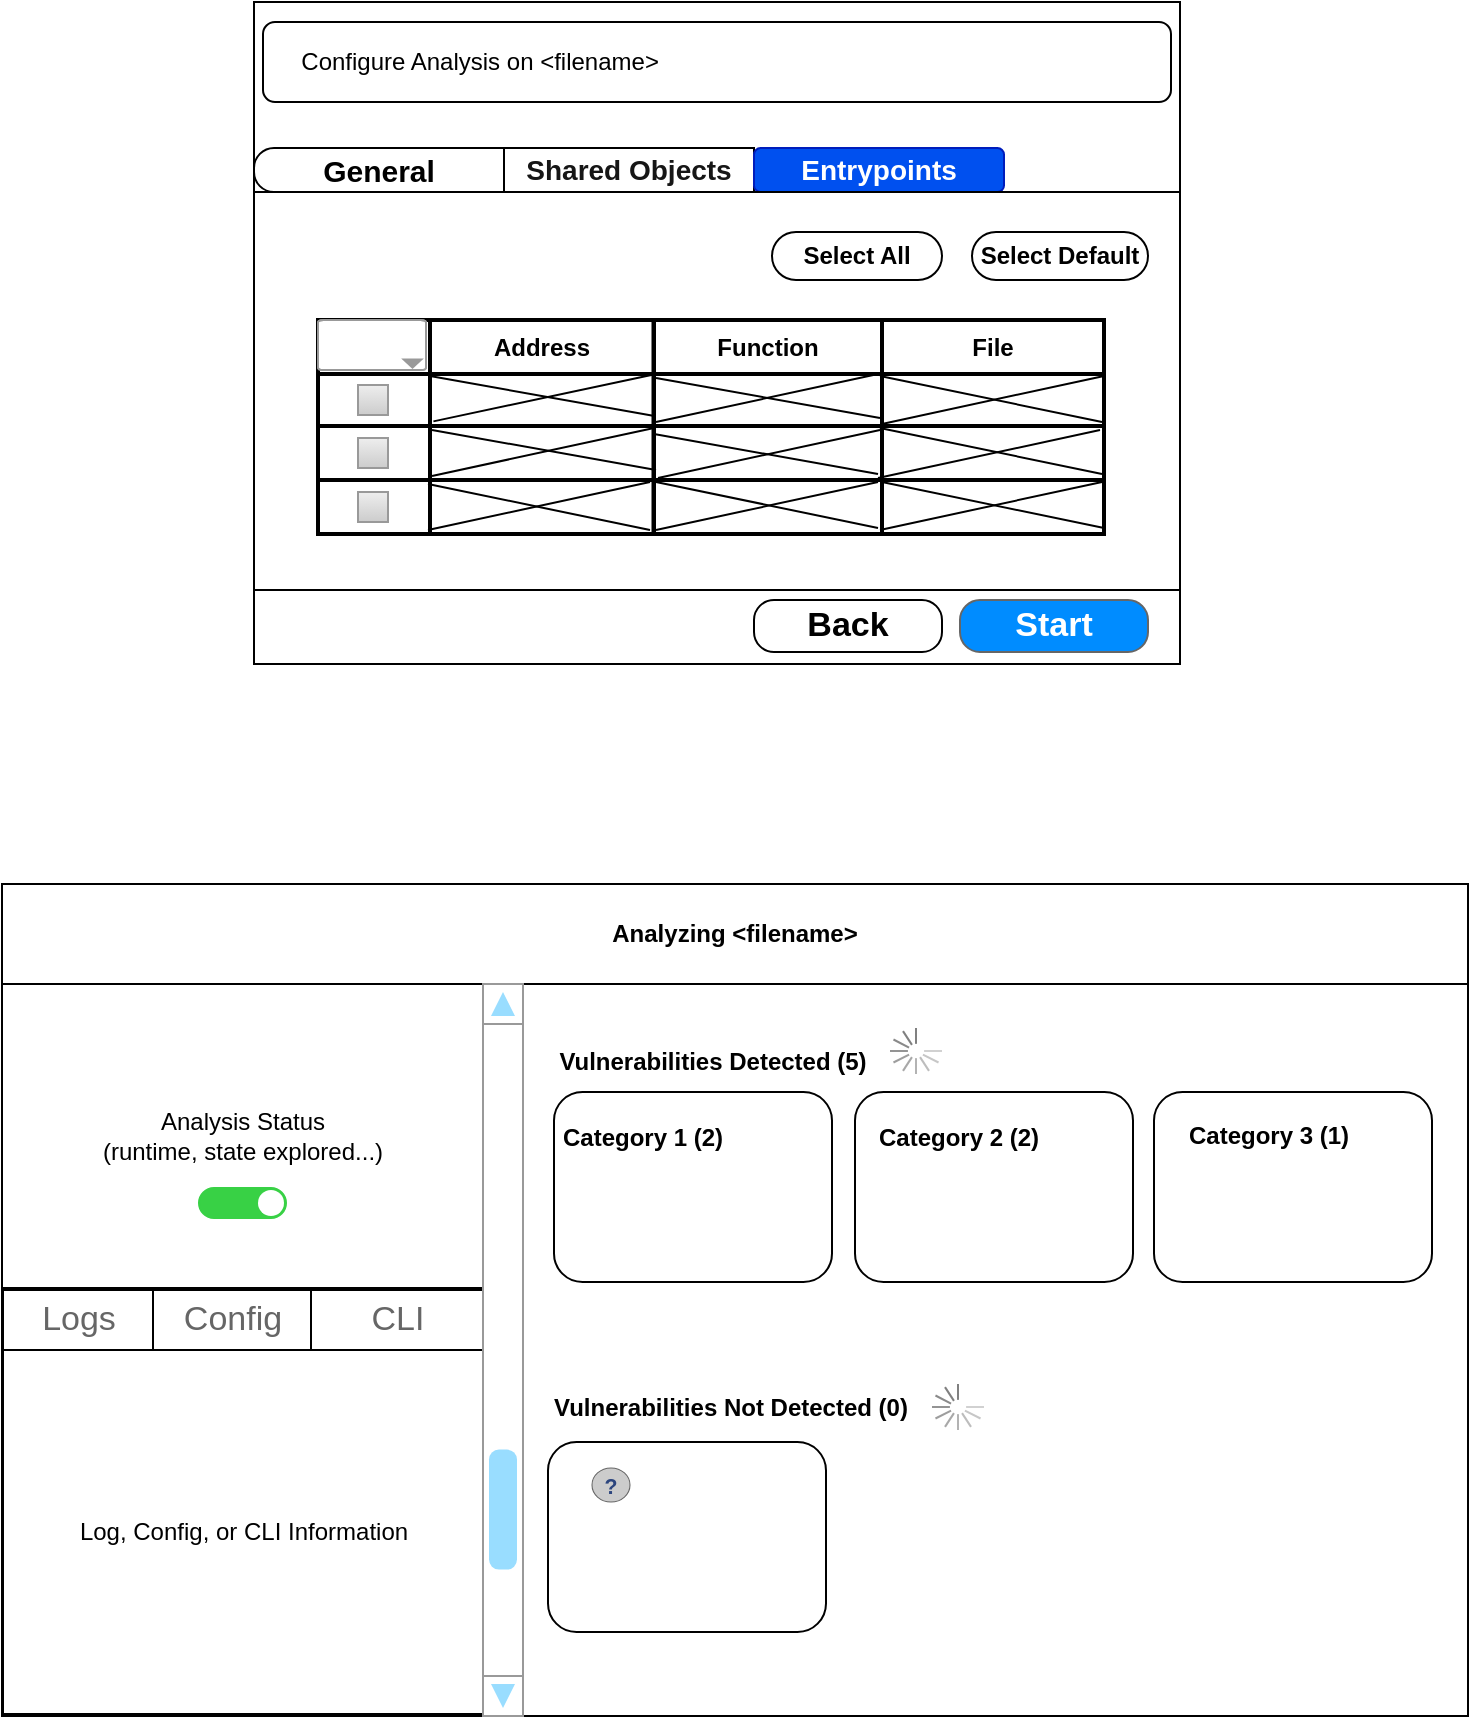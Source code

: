 <mxfile version="27.2.0">
  <diagram name="Page-1" id="FQx9qd__tNly6pvX8LML">
    <mxGraphModel dx="996" dy="1724" grid="0" gridSize="10" guides="1" tooltips="1" connect="1" arrows="1" fold="1" page="1" pageScale="1" pageWidth="850" pageHeight="1100" math="0" shadow="0">
      <root>
        <mxCell id="0" />
        <mxCell id="1" parent="0" />
        <mxCell id="LWM4A1ETtg7lc_S0Syz--2" value="" style="rounded=0;whiteSpace=wrap;html=1;" vertex="1" parent="1">
          <mxGeometry x="189" y="-1051" width="463" height="331" as="geometry" />
        </mxCell>
        <mxCell id="LWM4A1ETtg7lc_S0Syz--3" value="&amp;nbsp; &amp;nbsp; &amp;nbsp;Configure Analysis on &amp;lt;filename&amp;gt;" style="rounded=1;whiteSpace=wrap;html=1;align=left;" vertex="1" parent="1">
          <mxGeometry x="193.5" y="-1041" width="454" height="40" as="geometry" />
        </mxCell>
        <mxCell id="LWM4A1ETtg7lc_S0Syz--4" value="Start" style="strokeWidth=1;shadow=0;dashed=0;align=center;html=1;shape=mxgraph.mockup.buttons.button;strokeColor=#666666;fontColor=#ffffff;mainText=;buttonStyle=round;fontSize=17;fontStyle=1;fillColor=#008cff;whiteSpace=wrap;" vertex="1" parent="1">
          <mxGeometry x="542" y="-752" width="94" height="26" as="geometry" />
        </mxCell>
        <mxCell id="LWM4A1ETtg7lc_S0Syz--5" value="" style="swimlane;shape=mxgraph.bootstrap.anchor;strokeColor=#000000;fillColor=#ffffff;fontColor=#161616;fontStyle=0;childLayout=stackLayout;horizontal=0;startSize=0;horizontalStack=1;resizeParent=1;resizeParentMax=0;resizeLast=0;collapsible=0;marginBottom=0;whiteSpace=wrap;html=1;fontSize=14;" vertex="1" parent="1">
          <mxGeometry x="189" y="-978" width="250" height="22" as="geometry" />
        </mxCell>
        <mxCell id="LWM4A1ETtg7lc_S0Syz--6" value="&lt;font style=&quot;color: rgb(0, 0, 0);&quot;&gt;General&lt;/font&gt;" style="text;strokeColor=#000000;align=center;verticalAlign=middle;spacingLeft=10;spacingRight=10;overflow=hidden;points=[[0,0.5],[1,0.5]];portConstraint=eastwest;rotatable=0;whiteSpace=wrap;html=1;shape=mxgraph.mockup.leftButton;rSize=10;fillColor=#FFFFFF;fontColor=#ffffff;fontSize=15;fontStyle=1;" vertex="1" parent="LWM4A1ETtg7lc_S0Syz--5">
          <mxGeometry width="125" height="22" as="geometry" />
        </mxCell>
        <mxCell id="LWM4A1ETtg7lc_S0Syz--7" value="Shared Objects" style="text;strokeColor=inherit;align=center;verticalAlign=middle;spacingLeft=10;spacingRight=10;overflow=hidden;points=[[0,0.5],[1,0.5]];portConstraint=eastwest;rotatable=0;whiteSpace=wrap;html=1;rSize=5;fillColor=inherit;fontColor=inherit;fontSize=14;fontStyle=1;" vertex="1" parent="LWM4A1ETtg7lc_S0Syz--5">
          <mxGeometry x="125" width="125" height="22" as="geometry" />
        </mxCell>
        <mxCell id="LWM4A1ETtg7lc_S0Syz--8" value="&lt;font&gt;Entrypoints&lt;/font&gt;" style="text;strokeColor=#001DBC;align=center;verticalAlign=middle;spacingLeft=10;spacingRight=10;overflow=hidden;points=[[0,0.5],[1,0.5]];portConstraint=eastwest;rotatable=0;whiteSpace=wrap;html=1;rSize=5;fillColor=#0050ef;fontSize=14;fontStyle=1;fontColor=#ffffff;glass=0;rounded=1;" vertex="1" parent="1">
          <mxGeometry x="439" y="-978" width="125" height="22" as="geometry" />
        </mxCell>
        <mxCell id="LWM4A1ETtg7lc_S0Syz--9" value="Back" style="strokeWidth=1;shadow=0;dashed=0;align=center;html=1;shape=mxgraph.mockup.buttons.button;mainText=;buttonStyle=round;fontSize=17;fontStyle=1;whiteSpace=wrap;" vertex="1" parent="1">
          <mxGeometry x="439" y="-752" width="94" height="26" as="geometry" />
        </mxCell>
        <mxCell id="LWM4A1ETtg7lc_S0Syz--10" value="" style="rounded=0;whiteSpace=wrap;html=1;" vertex="1" parent="1">
          <mxGeometry x="189" y="-956" width="463" height="199" as="geometry" />
        </mxCell>
        <mxCell id="LWM4A1ETtg7lc_S0Syz--26" value="" style="shape=table;html=1;whiteSpace=wrap;startSize=0;container=1;collapsible=0;childLayout=tableLayout;strokeWidth=2;rounded=1;arcSize=0;" vertex="1" parent="1">
          <mxGeometry x="389" y="-892" width="225" height="80" as="geometry" />
        </mxCell>
        <mxCell id="LWM4A1ETtg7lc_S0Syz--27" value="" style="shape=tableRow;horizontal=0;startSize=0;swimlaneHead=0;swimlaneBody=0;top=0;left=0;bottom=0;right=0;collapsible=0;dropTarget=0;fillColor=none;points=[[0,0.5],[1,0.5]];portConstraint=eastwest;" vertex="1" parent="LWM4A1ETtg7lc_S0Syz--26">
          <mxGeometry width="225" height="27" as="geometry" />
        </mxCell>
        <mxCell id="LWM4A1ETtg7lc_S0Syz--28" value="Function" style="shape=partialRectangle;html=1;whiteSpace=wrap;connectable=0;fillColor=none;top=0;left=0;bottom=0;right=0;overflow=hidden;fontStyle=1" vertex="1" parent="LWM4A1ETtg7lc_S0Syz--27">
          <mxGeometry width="114" height="27" as="geometry">
            <mxRectangle width="114" height="27" as="alternateBounds" />
          </mxGeometry>
        </mxCell>
        <mxCell id="LWM4A1ETtg7lc_S0Syz--29" value="File" style="shape=partialRectangle;html=1;whiteSpace=wrap;connectable=0;fillColor=none;top=0;left=0;bottom=0;right=0;overflow=hidden;fontStyle=1" vertex="1" parent="LWM4A1ETtg7lc_S0Syz--27">
          <mxGeometry x="114" width="111" height="27" as="geometry">
            <mxRectangle width="111" height="27" as="alternateBounds" />
          </mxGeometry>
        </mxCell>
        <mxCell id="LWM4A1ETtg7lc_S0Syz--30" value="" style="shape=tableRow;horizontal=0;startSize=0;swimlaneHead=0;swimlaneBody=0;top=0;left=0;bottom=0;right=0;collapsible=0;dropTarget=0;fillColor=none;points=[[0,0.5],[1,0.5]];portConstraint=eastwest;" vertex="1" parent="LWM4A1ETtg7lc_S0Syz--26">
          <mxGeometry y="27" width="225" height="26" as="geometry" />
        </mxCell>
        <mxCell id="LWM4A1ETtg7lc_S0Syz--31" value="" style="shape=partialRectangle;html=1;whiteSpace=wrap;connectable=0;fillColor=none;top=0;left=0;bottom=0;right=0;overflow=hidden;" vertex="1" parent="LWM4A1ETtg7lc_S0Syz--30">
          <mxGeometry width="114" height="26" as="geometry">
            <mxRectangle width="114" height="26" as="alternateBounds" />
          </mxGeometry>
        </mxCell>
        <mxCell id="LWM4A1ETtg7lc_S0Syz--32" value="" style="shape=partialRectangle;html=1;whiteSpace=wrap;connectable=0;fillColor=none;top=0;left=0;bottom=0;right=0;overflow=hidden;" vertex="1" parent="LWM4A1ETtg7lc_S0Syz--30">
          <mxGeometry x="114" width="111" height="26" as="geometry">
            <mxRectangle width="111" height="26" as="alternateBounds" />
          </mxGeometry>
        </mxCell>
        <mxCell id="LWM4A1ETtg7lc_S0Syz--33" value="" style="shape=tableRow;horizontal=0;startSize=0;swimlaneHead=0;swimlaneBody=0;top=0;left=0;bottom=0;right=0;collapsible=0;dropTarget=0;fillColor=none;points=[[0,0.5],[1,0.5]];portConstraint=eastwest;" vertex="1" parent="LWM4A1ETtg7lc_S0Syz--26">
          <mxGeometry y="53" width="225" height="27" as="geometry" />
        </mxCell>
        <mxCell id="LWM4A1ETtg7lc_S0Syz--34" value="" style="shape=partialRectangle;html=1;whiteSpace=wrap;connectable=0;fillColor=none;top=0;left=0;bottom=0;right=0;overflow=hidden;" vertex="1" parent="LWM4A1ETtg7lc_S0Syz--33">
          <mxGeometry width="114" height="27" as="geometry">
            <mxRectangle width="114" height="27" as="alternateBounds" />
          </mxGeometry>
        </mxCell>
        <mxCell id="LWM4A1ETtg7lc_S0Syz--35" value="" style="shape=partialRectangle;html=1;whiteSpace=wrap;connectable=0;fillColor=none;top=0;left=0;bottom=0;right=0;overflow=hidden;" vertex="1" parent="LWM4A1ETtg7lc_S0Syz--33">
          <mxGeometry x="114" width="111" height="27" as="geometry">
            <mxRectangle width="111" height="27" as="alternateBounds" />
          </mxGeometry>
        </mxCell>
        <mxCell id="LWM4A1ETtg7lc_S0Syz--36" value="" style="shape=table;html=1;whiteSpace=wrap;startSize=0;container=1;collapsible=0;childLayout=tableLayout;strokeWidth=2;" vertex="1" parent="1">
          <mxGeometry x="221" y="-892" width="167.75" height="80" as="geometry" />
        </mxCell>
        <mxCell id="LWM4A1ETtg7lc_S0Syz--37" value="" style="shape=tableRow;horizontal=0;startSize=0;swimlaneHead=0;swimlaneBody=0;top=0;left=0;bottom=0;right=0;collapsible=0;dropTarget=0;fillColor=none;points=[[0,0.5],[1,0.5]];portConstraint=eastwest;" vertex="1" parent="LWM4A1ETtg7lc_S0Syz--36">
          <mxGeometry width="167.75" height="27" as="geometry" />
        </mxCell>
        <mxCell id="LWM4A1ETtg7lc_S0Syz--38" value="" style="shape=partialRectangle;html=1;whiteSpace=wrap;connectable=0;fillColor=none;top=0;left=0;bottom=0;right=0;overflow=hidden;fontStyle=1" vertex="1" parent="LWM4A1ETtg7lc_S0Syz--37">
          <mxGeometry width="56" height="27" as="geometry">
            <mxRectangle width="56" height="27" as="alternateBounds" />
          </mxGeometry>
        </mxCell>
        <mxCell id="LWM4A1ETtg7lc_S0Syz--39" value="Address" style="shape=partialRectangle;html=1;whiteSpace=wrap;connectable=0;fillColor=none;top=0;left=0;bottom=0;right=0;overflow=hidden;fontStyle=1;" vertex="1" parent="LWM4A1ETtg7lc_S0Syz--37">
          <mxGeometry x="56" width="112" height="27" as="geometry">
            <mxRectangle width="112" height="27" as="alternateBounds" />
          </mxGeometry>
        </mxCell>
        <mxCell id="LWM4A1ETtg7lc_S0Syz--40" value="" style="shape=tableRow;horizontal=0;startSize=0;swimlaneHead=0;swimlaneBody=0;top=0;left=0;bottom=0;right=0;collapsible=0;dropTarget=0;fillColor=none;points=[[0,0.5],[1,0.5]];portConstraint=eastwest;" vertex="1" parent="LWM4A1ETtg7lc_S0Syz--36">
          <mxGeometry y="27" width="167.75" height="26" as="geometry" />
        </mxCell>
        <mxCell id="LWM4A1ETtg7lc_S0Syz--41" value="" style="shape=partialRectangle;html=1;whiteSpace=wrap;connectable=0;fillColor=none;top=0;left=0;bottom=0;right=0;overflow=hidden;" vertex="1" parent="LWM4A1ETtg7lc_S0Syz--40">
          <mxGeometry width="56" height="26" as="geometry">
            <mxRectangle width="56" height="26" as="alternateBounds" />
          </mxGeometry>
        </mxCell>
        <mxCell id="LWM4A1ETtg7lc_S0Syz--42" value="" style="shape=partialRectangle;html=1;whiteSpace=wrap;connectable=0;fillColor=none;top=0;left=0;bottom=0;right=0;overflow=hidden;" vertex="1" parent="LWM4A1ETtg7lc_S0Syz--40">
          <mxGeometry x="56" width="112" height="26" as="geometry">
            <mxRectangle width="112" height="26" as="alternateBounds" />
          </mxGeometry>
        </mxCell>
        <mxCell id="LWM4A1ETtg7lc_S0Syz--43" value="" style="shape=tableRow;horizontal=0;startSize=0;swimlaneHead=0;swimlaneBody=0;top=0;left=0;bottom=0;right=0;collapsible=0;dropTarget=0;fillColor=none;points=[[0,0.5],[1,0.5]];portConstraint=eastwest;" vertex="1" parent="LWM4A1ETtg7lc_S0Syz--36">
          <mxGeometry y="53" width="167.75" height="27" as="geometry" />
        </mxCell>
        <mxCell id="LWM4A1ETtg7lc_S0Syz--44" value="" style="shape=partialRectangle;html=1;whiteSpace=wrap;connectable=0;fillColor=none;top=0;left=0;bottom=0;right=0;overflow=hidden;" vertex="1" parent="LWM4A1ETtg7lc_S0Syz--43">
          <mxGeometry width="56" height="27" as="geometry">
            <mxRectangle width="56" height="27" as="alternateBounds" />
          </mxGeometry>
        </mxCell>
        <mxCell id="LWM4A1ETtg7lc_S0Syz--45" value="" style="shape=partialRectangle;html=1;whiteSpace=wrap;connectable=0;fillColor=none;top=0;left=0;bottom=0;right=0;overflow=hidden;" vertex="1" parent="LWM4A1ETtg7lc_S0Syz--43">
          <mxGeometry x="56" width="112" height="27" as="geometry">
            <mxRectangle width="112" height="27" as="alternateBounds" />
          </mxGeometry>
        </mxCell>
        <mxCell id="LWM4A1ETtg7lc_S0Syz--48" value="" style="shape=table;html=1;whiteSpace=wrap;startSize=0;container=1;collapsible=0;childLayout=tableLayout;strokeWidth=2;" vertex="1" parent="1">
          <mxGeometry x="389" y="-812" width="225" height="27" as="geometry" />
        </mxCell>
        <mxCell id="LWM4A1ETtg7lc_S0Syz--49" value="" style="shape=tableRow;horizontal=0;startSize=0;swimlaneHead=0;swimlaneBody=0;top=0;left=0;bottom=0;right=0;collapsible=0;dropTarget=0;fillColor=none;points=[[0,0.5],[1,0.5]];portConstraint=eastwest;" vertex="1" parent="LWM4A1ETtg7lc_S0Syz--48">
          <mxGeometry width="225" height="27" as="geometry" />
        </mxCell>
        <mxCell id="LWM4A1ETtg7lc_S0Syz--50" value="" style="shape=partialRectangle;html=1;whiteSpace=wrap;connectable=0;fillColor=none;top=0;left=0;bottom=0;right=0;overflow=hidden;fontStyle=1" vertex="1" parent="LWM4A1ETtg7lc_S0Syz--49">
          <mxGeometry width="114" height="27" as="geometry">
            <mxRectangle width="114" height="27" as="alternateBounds" />
          </mxGeometry>
        </mxCell>
        <mxCell id="LWM4A1ETtg7lc_S0Syz--51" value="" style="shape=partialRectangle;html=1;whiteSpace=wrap;connectable=0;fillColor=none;top=0;left=0;bottom=0;right=0;overflow=hidden;fontStyle=1" vertex="1" parent="LWM4A1ETtg7lc_S0Syz--49">
          <mxGeometry x="114" width="111" height="27" as="geometry">
            <mxRectangle width="111" height="27" as="alternateBounds" />
          </mxGeometry>
        </mxCell>
        <mxCell id="LWM4A1ETtg7lc_S0Syz--58" value="" style="shape=table;html=1;whiteSpace=wrap;startSize=0;container=1;collapsible=0;childLayout=tableLayout;strokeWidth=2;" vertex="1" parent="1">
          <mxGeometry x="221" y="-812" width="167.75" height="27" as="geometry" />
        </mxCell>
        <mxCell id="LWM4A1ETtg7lc_S0Syz--59" value="" style="shape=tableRow;horizontal=0;startSize=0;swimlaneHead=0;swimlaneBody=0;top=0;left=0;bottom=0;right=0;collapsible=0;dropTarget=0;fillColor=none;points=[[0,0.5],[1,0.5]];portConstraint=eastwest;" vertex="1" parent="LWM4A1ETtg7lc_S0Syz--58">
          <mxGeometry width="167.75" height="27" as="geometry" />
        </mxCell>
        <mxCell id="LWM4A1ETtg7lc_S0Syz--60" value="" style="shape=partialRectangle;html=1;whiteSpace=wrap;connectable=0;fillColor=none;top=0;left=0;bottom=0;right=0;overflow=hidden;fontStyle=1" vertex="1" parent="LWM4A1ETtg7lc_S0Syz--59">
          <mxGeometry width="56" height="27" as="geometry">
            <mxRectangle width="56" height="27" as="alternateBounds" />
          </mxGeometry>
        </mxCell>
        <mxCell id="LWM4A1ETtg7lc_S0Syz--61" value="" style="shape=partialRectangle;html=1;whiteSpace=wrap;connectable=0;fillColor=none;top=0;left=0;bottom=0;right=0;overflow=hidden;fontStyle=1" vertex="1" parent="LWM4A1ETtg7lc_S0Syz--59">
          <mxGeometry x="56" width="112" height="27" as="geometry">
            <mxRectangle width="112" height="27" as="alternateBounds" />
          </mxGeometry>
        </mxCell>
        <mxCell id="LWM4A1ETtg7lc_S0Syz--107" value="" style="endArrow=none;html=1;rounded=0;exitX=0.344;exitY=-0.086;exitDx=0;exitDy=0;exitPerimeter=0;" edge="1" parent="1" source="LWM4A1ETtg7lc_S0Syz--43">
          <mxGeometry width="50" height="50" relative="1" as="geometry">
            <mxPoint x="275" y="-849" as="sourcePoint" />
            <mxPoint x="390" y="-865" as="targetPoint" />
          </mxGeometry>
        </mxCell>
        <mxCell id="LWM4A1ETtg7lc_S0Syz--108" value="" style="endArrow=none;html=1;rounded=0;exitX=1.003;exitY=0.808;exitDx=0;exitDy=0;exitPerimeter=0;" edge="1" parent="1" source="LWM4A1ETtg7lc_S0Syz--40">
          <mxGeometry width="50" height="50" relative="1" as="geometry">
            <mxPoint x="381" y="-840" as="sourcePoint" />
            <mxPoint x="277" y="-864" as="targetPoint" />
          </mxGeometry>
        </mxCell>
        <mxCell id="LWM4A1ETtg7lc_S0Syz--109" value="" style="endArrow=none;html=1;rounded=0;exitX=1.003;exitY=0.808;exitDx=0;exitDy=0;exitPerimeter=0;" edge="1" parent="1">
          <mxGeometry width="50" height="50" relative="1" as="geometry">
            <mxPoint x="390" y="-817" as="sourcePoint" />
            <mxPoint x="278" y="-837" as="targetPoint" />
          </mxGeometry>
        </mxCell>
        <mxCell id="LWM4A1ETtg7lc_S0Syz--110" value="" style="endArrow=none;html=1;rounded=0;exitX=1.003;exitY=0.808;exitDx=0;exitDy=0;exitPerimeter=0;" edge="1" parent="1">
          <mxGeometry width="50" height="50" relative="1" as="geometry">
            <mxPoint x="502" y="-843" as="sourcePoint" />
            <mxPoint x="390" y="-863" as="targetPoint" />
          </mxGeometry>
        </mxCell>
        <mxCell id="LWM4A1ETtg7lc_S0Syz--111" value="" style="endArrow=none;html=1;rounded=0;exitX=1.003;exitY=0.808;exitDx=0;exitDy=0;exitPerimeter=0;" edge="1" parent="1">
          <mxGeometry width="50" height="50" relative="1" as="geometry">
            <mxPoint x="501" y="-815" as="sourcePoint" />
            <mxPoint x="389" y="-835" as="targetPoint" />
          </mxGeometry>
        </mxCell>
        <mxCell id="LWM4A1ETtg7lc_S0Syz--112" value="" style="endArrow=none;html=1;rounded=0;exitX=1.003;exitY=0.808;exitDx=0;exitDy=0;exitPerimeter=0;entryX=0.502;entryY=0.037;entryDx=0;entryDy=0;entryPerimeter=0;" edge="1" parent="1" target="LWM4A1ETtg7lc_S0Syz--33">
          <mxGeometry width="50" height="50" relative="1" as="geometry">
            <mxPoint x="613" y="-815" as="sourcePoint" />
            <mxPoint x="501" y="-835" as="targetPoint" />
          </mxGeometry>
        </mxCell>
        <mxCell id="LWM4A1ETtg7lc_S0Syz--113" value="" style="endArrow=none;html=1;rounded=0;exitX=1.003;exitY=0.808;exitDx=0;exitDy=0;exitPerimeter=0;entryX=0.502;entryY=0.037;entryDx=0;entryDy=0;entryPerimeter=0;" edge="1" parent="1">
          <mxGeometry width="50" height="50" relative="1" as="geometry">
            <mxPoint x="613" y="-841" as="sourcePoint" />
            <mxPoint x="502" y="-864" as="targetPoint" />
          </mxGeometry>
        </mxCell>
        <mxCell id="LWM4A1ETtg7lc_S0Syz--114" value="" style="endArrow=none;html=1;rounded=0;exitX=1.003;exitY=0.808;exitDx=0;exitDy=0;exitPerimeter=0;entryX=0.502;entryY=0.037;entryDx=0;entryDy=0;entryPerimeter=0;" edge="1" parent="1">
          <mxGeometry width="50" height="50" relative="1" as="geometry">
            <mxPoint x="614" y="-788" as="sourcePoint" />
            <mxPoint x="503" y="-811" as="targetPoint" />
          </mxGeometry>
        </mxCell>
        <mxCell id="LWM4A1ETtg7lc_S0Syz--115" value="" style="endArrow=none;html=1;rounded=0;exitX=1.003;exitY=0.808;exitDx=0;exitDy=0;exitPerimeter=0;entryX=0.502;entryY=0.037;entryDx=0;entryDy=0;entryPerimeter=0;" edge="1" parent="1">
          <mxGeometry width="50" height="50" relative="1" as="geometry">
            <mxPoint x="501" y="-788" as="sourcePoint" />
            <mxPoint x="390" y="-811" as="targetPoint" />
          </mxGeometry>
        </mxCell>
        <mxCell id="LWM4A1ETtg7lc_S0Syz--116" value="" style="endArrow=none;html=1;rounded=0;exitX=1.003;exitY=0.808;exitDx=0;exitDy=0;exitPerimeter=0;entryX=0.502;entryY=0.037;entryDx=0;entryDy=0;entryPerimeter=0;" edge="1" parent="1">
          <mxGeometry width="50" height="50" relative="1" as="geometry">
            <mxPoint x="387" y="-787" as="sourcePoint" />
            <mxPoint x="276" y="-810" as="targetPoint" />
          </mxGeometry>
        </mxCell>
        <mxCell id="LWM4A1ETtg7lc_S0Syz--117" value="" style="endArrow=none;html=1;rounded=0;exitX=0.344;exitY=-0.086;exitDx=0;exitDy=0;exitPerimeter=0;" edge="1" parent="1">
          <mxGeometry width="50" height="50" relative="1" as="geometry">
            <mxPoint x="390" y="-841" as="sourcePoint" />
            <mxPoint x="501" y="-865" as="targetPoint" />
          </mxGeometry>
        </mxCell>
        <mxCell id="LWM4A1ETtg7lc_S0Syz--119" value="" style="endArrow=none;html=1;rounded=0;exitX=0.344;exitY=-0.086;exitDx=0;exitDy=0;exitPerimeter=0;" edge="1" parent="1">
          <mxGeometry width="50" height="50" relative="1" as="geometry">
            <mxPoint x="278" y="-814" as="sourcePoint" />
            <mxPoint x="389" y="-838" as="targetPoint" />
          </mxGeometry>
        </mxCell>
        <mxCell id="LWM4A1ETtg7lc_S0Syz--120" value="" style="endArrow=none;html=1;rounded=0;exitX=0.344;exitY=-0.086;exitDx=0;exitDy=0;exitPerimeter=0;" edge="1" parent="1">
          <mxGeometry width="50" height="50" relative="1" as="geometry">
            <mxPoint x="391" y="-813" as="sourcePoint" />
            <mxPoint x="502" y="-837" as="targetPoint" />
          </mxGeometry>
        </mxCell>
        <mxCell id="LWM4A1ETtg7lc_S0Syz--121" value="" style="endArrow=none;html=1;rounded=0;exitX=0.344;exitY=-0.086;exitDx=0;exitDy=0;exitPerimeter=0;" edge="1" parent="1">
          <mxGeometry width="50" height="50" relative="1" as="geometry">
            <mxPoint x="501" y="-813" as="sourcePoint" />
            <mxPoint x="612" y="-837" as="targetPoint" />
          </mxGeometry>
        </mxCell>
        <mxCell id="LWM4A1ETtg7lc_S0Syz--122" value="" style="endArrow=none;html=1;rounded=0;exitX=0.344;exitY=-0.086;exitDx=0;exitDy=0;exitPerimeter=0;" edge="1" parent="1">
          <mxGeometry width="50" height="50" relative="1" as="geometry">
            <mxPoint x="276" y="-787" as="sourcePoint" />
            <mxPoint x="387" y="-811" as="targetPoint" />
          </mxGeometry>
        </mxCell>
        <mxCell id="LWM4A1ETtg7lc_S0Syz--123" value="" style="endArrow=none;html=1;rounded=0;exitX=0.344;exitY=-0.086;exitDx=0;exitDy=0;exitPerimeter=0;" edge="1" parent="1">
          <mxGeometry width="50" height="50" relative="1" as="geometry">
            <mxPoint x="390" y="-787" as="sourcePoint" />
            <mxPoint x="501" y="-811" as="targetPoint" />
          </mxGeometry>
        </mxCell>
        <mxCell id="LWM4A1ETtg7lc_S0Syz--124" value="" style="endArrow=none;html=1;rounded=0;exitX=0.344;exitY=-0.086;exitDx=0;exitDy=0;exitPerimeter=0;" edge="1" parent="1">
          <mxGeometry width="50" height="50" relative="1" as="geometry">
            <mxPoint x="502" y="-787" as="sourcePoint" />
            <mxPoint x="613" y="-811" as="targetPoint" />
          </mxGeometry>
        </mxCell>
        <mxCell id="LWM4A1ETtg7lc_S0Syz--125" value="" style="strokeWidth=1;shadow=0;dashed=0;align=center;html=1;shape=mxgraph.mockup.forms.rrect;rSize=0;fillColor=#eeeeee;strokeColor=#999999;gradientColor=#cccccc;align=left;spacingLeft=4;fontSize=17;fontColor=#666666;labelPosition=right;" vertex="1" parent="1">
          <mxGeometry x="241" y="-833" width="15" height="15" as="geometry" />
        </mxCell>
        <mxCell id="LWM4A1ETtg7lc_S0Syz--128" value="" style="strokeWidth=1;shadow=0;dashed=0;align=center;html=1;shape=mxgraph.mockup.forms.rrect;rSize=0;fillColor=#eeeeee;strokeColor=#999999;gradientColor=#cccccc;align=left;spacingLeft=4;fontSize=17;fontColor=#666666;labelPosition=right;" vertex="1" parent="1">
          <mxGeometry x="241" y="-806" width="15" height="15" as="geometry" />
        </mxCell>
        <mxCell id="LWM4A1ETtg7lc_S0Syz--129" value="" style="strokeWidth=1;shadow=0;dashed=0;align=center;html=1;shape=mxgraph.mockup.forms.rrect;rSize=0;fillColor=#eeeeee;strokeColor=#999999;gradientColor=#cccccc;align=left;spacingLeft=4;fontSize=17;fontColor=#666666;labelPosition=right;" vertex="1" parent="1">
          <mxGeometry x="241" y="-859.5" width="15" height="15" as="geometry" />
        </mxCell>
        <mxCell id="LWM4A1ETtg7lc_S0Syz--131" value="" style="verticalLabelPosition=bottom;shadow=0;dashed=0;align=center;html=1;verticalAlign=top;strokeWidth=1;shape=mxgraph.mockup.forms.colorPicker;chosenColor=#FFFFFF;" vertex="1" parent="1">
          <mxGeometry x="221" y="-892" width="54" height="25" as="geometry" />
        </mxCell>
        <mxCell id="LWM4A1ETtg7lc_S0Syz--132" value="&lt;b&gt;Select All&lt;/b&gt;" style="rounded=1;whiteSpace=wrap;html=1;arcSize=50;" vertex="1" parent="1">
          <mxGeometry x="448" y="-936" width="85" height="24" as="geometry" />
        </mxCell>
        <mxCell id="LWM4A1ETtg7lc_S0Syz--133" value="&lt;b&gt;Select Default&lt;/b&gt;" style="rounded=1;whiteSpace=wrap;html=1;arcSize=50;" vertex="1" parent="1">
          <mxGeometry x="548" y="-936" width="88" height="24" as="geometry" />
        </mxCell>
        <mxCell id="LWM4A1ETtg7lc_S0Syz--157" value="" style="rounded=0;whiteSpace=wrap;html=1;" vertex="1" parent="1">
          <mxGeometry x="63" y="-610" width="733" height="416" as="geometry" />
        </mxCell>
        <mxCell id="LWM4A1ETtg7lc_S0Syz--158" value="&lt;b&gt;Analyzing &amp;lt;filename&amp;gt;&lt;/b&gt;" style="rounded=0;whiteSpace=wrap;html=1;" vertex="1" parent="1">
          <mxGeometry x="63" y="-610" width="733" height="50" as="geometry" />
        </mxCell>
        <mxCell id="LWM4A1ETtg7lc_S0Syz--159" value="Analysis Status&lt;div&gt;(runtime, state explored...)&lt;/div&gt;" style="rounded=0;whiteSpace=wrap;html=1;" vertex="1" parent="1">
          <mxGeometry x="63" y="-560" width="240.5" height="152" as="geometry" />
        </mxCell>
        <mxCell id="LWM4A1ETtg7lc_S0Syz--164" value="" style="swimlane;shape=mxgraph.bootstrap.anchor;strokeColor=#000000;fillColor=#ffffff;fontColor=#666666;childLayout=stackLayout;horizontal=0;startSize=0;horizontalStack=1;resizeParent=1;resizeParentMax=0;resizeLast=0;collapsible=0;marginBottom=0;whiteSpace=wrap;html=1;" vertex="1" parent="1">
          <mxGeometry x="63.5" y="-407" width="240" height="30" as="geometry" />
        </mxCell>
        <mxCell id="LWM4A1ETtg7lc_S0Syz--165" value="Logs" style="text;strokeColor=inherit;align=center;verticalAlign=middle;spacingLeft=10;spacingRight=10;overflow=hidden;points=[[0,0.5],[1,0.5]];portConstraint=eastwest;rotatable=0;whiteSpace=wrap;html=1;fillColor=inherit;fontColor=inherit;fontSize=17;" vertex="1" parent="LWM4A1ETtg7lc_S0Syz--164">
          <mxGeometry width="75" height="30" as="geometry" />
        </mxCell>
        <mxCell id="LWM4A1ETtg7lc_S0Syz--166" value="Config" style="text;strokeColor=inherit;align=center;verticalAlign=middle;spacingLeft=10;spacingRight=10;overflow=hidden;points=[[0,0.5],[1,0.5]];portConstraint=eastwest;rotatable=0;whiteSpace=wrap;html=1;fillColor=inherit;fontColor=inherit;fontSize=17;" vertex="1" parent="LWM4A1ETtg7lc_S0Syz--164">
          <mxGeometry x="75" width="79" height="30" as="geometry" />
        </mxCell>
        <mxCell id="LWM4A1ETtg7lc_S0Syz--167" value="CLI" style="text;strokeColor=inherit;align=center;verticalAlign=middle;spacingLeft=10;spacingRight=10;overflow=hidden;points=[[0,0.5],[1,0.5]];portConstraint=eastwest;rotatable=0;whiteSpace=wrap;html=1;fillColor=inherit;fontColor=inherit;fontSize=17;" vertex="1" parent="LWM4A1ETtg7lc_S0Syz--164">
          <mxGeometry x="154" width="86" height="30" as="geometry" />
        </mxCell>
        <mxCell id="LWM4A1ETtg7lc_S0Syz--171" value="Log, Config, or CLI Information" style="rounded=0;whiteSpace=wrap;html=1;" vertex="1" parent="1">
          <mxGeometry x="63.5" y="-377" width="240" height="182" as="geometry" />
        </mxCell>
        <mxCell id="LWM4A1ETtg7lc_S0Syz--173" value="" style="rounded=1;whiteSpace=wrap;html=1;" vertex="1" parent="1">
          <mxGeometry x="339" y="-506" width="139" height="95" as="geometry" />
        </mxCell>
        <mxCell id="LWM4A1ETtg7lc_S0Syz--179" value="" style="rounded=1;whiteSpace=wrap;html=1;" vertex="1" parent="1">
          <mxGeometry x="489.5" y="-506" width="139" height="95" as="geometry" />
        </mxCell>
        <mxCell id="LWM4A1ETtg7lc_S0Syz--180" value="" style="rounded=1;whiteSpace=wrap;html=1;textShadow=0;shadow=0;glass=0;noLabel=0;snapToPoint=0;fixDash=0;container=0;collapsible=0;" vertex="1" parent="1">
          <mxGeometry x="336" y="-331" width="139" height="95" as="geometry" />
        </mxCell>
        <mxCell id="LWM4A1ETtg7lc_S0Syz--181" value="Vulnerabilities Detected (5)" style="text;html=1;align=center;verticalAlign=middle;whiteSpace=wrap;rounded=0;fontStyle=1" vertex="1" parent="1">
          <mxGeometry x="336" y="-536" width="165" height="30" as="geometry" />
        </mxCell>
        <mxCell id="LWM4A1ETtg7lc_S0Syz--182" value="" style="rounded=1;whiteSpace=wrap;html=1;" vertex="1" parent="1">
          <mxGeometry x="639" y="-506" width="139" height="95" as="geometry" />
        </mxCell>
        <mxCell id="LWM4A1ETtg7lc_S0Syz--184" value="&lt;b&gt;Vulnerabilities Not Detected (0)&lt;/b&gt;" style="text;html=1;align=center;verticalAlign=middle;whiteSpace=wrap;rounded=0;" vertex="1" parent="1">
          <mxGeometry x="333.5" y="-363.5" width="187" height="30" as="geometry" />
        </mxCell>
        <mxCell id="LWM4A1ETtg7lc_S0Syz--189" value="" style="html=1;verticalLabelPosition=bottom;labelBackgroundColor=#ffffff;verticalAlign=top;shadow=0;dashed=0;strokeWidth=1;shape=mxgraph.ios7ui.onOffButton;buttonState=on;strokeColor=#38D145;strokeColor2=#aaaaaa;fillColor=#38D145;fillColor2=#ffffff;" vertex="1" parent="1">
          <mxGeometry x="161.5" y="-458" width="43.5" height="15" as="geometry" />
        </mxCell>
        <mxCell id="LWM4A1ETtg7lc_S0Syz--190" value="" style="verticalLabelPosition=bottom;shadow=0;dashed=0;align=center;html=1;verticalAlign=top;strokeWidth=1;shape=mxgraph.mockup.misc.loading_circle_2;pointerEvents=1" vertex="1" parent="1">
          <mxGeometry x="507" y="-538" width="26" height="23" as="geometry" />
        </mxCell>
        <mxCell id="LWM4A1ETtg7lc_S0Syz--191" value="Category 1 (2)" style="text;html=1;align=center;verticalAlign=middle;whiteSpace=wrap;rounded=0;fontStyle=1" vertex="1" parent="1">
          <mxGeometry x="331.5" y="-498" width="103" height="30" as="geometry" />
        </mxCell>
        <mxCell id="LWM4A1ETtg7lc_S0Syz--192" value="Category 2 (2)" style="text;html=1;align=center;verticalAlign=middle;whiteSpace=wrap;rounded=0;fontStyle=1" vertex="1" parent="1">
          <mxGeometry x="489.5" y="-498" width="103" height="30" as="geometry" />
        </mxCell>
        <mxCell id="LWM4A1ETtg7lc_S0Syz--193" value="Category 3 (1)" style="text;html=1;align=center;verticalAlign=middle;whiteSpace=wrap;rounded=0;fontStyle=1" vertex="1" parent="1">
          <mxGeometry x="644.5" y="-499" width="103" height="30" as="geometry" />
        </mxCell>
        <mxCell id="LWM4A1ETtg7lc_S0Syz--194" value="" style="verticalLabelPosition=bottom;shadow=0;dashed=0;align=center;html=1;verticalAlign=top;strokeWidth=1;shape=mxgraph.mockup.navigation.scrollBar;strokeColor=#999999;barPos=20;fillColor2=#99ddff;strokeColor2=none;direction=north;" vertex="1" parent="1">
          <mxGeometry x="303.5" y="-560" width="20" height="366" as="geometry" />
        </mxCell>
        <mxCell id="LWM4A1ETtg7lc_S0Syz--198" value="" style="verticalLabelPosition=bottom;shadow=0;dashed=0;align=center;html=1;verticalAlign=top;strokeWidth=1;shape=mxgraph.mockup.misc.loading_circle_2;pointerEvents=1" vertex="1" parent="1">
          <mxGeometry x="528" y="-360" width="26" height="23" as="geometry" />
        </mxCell>
        <mxCell id="LWM4A1ETtg7lc_S0Syz--199" value="" style="verticalLabelPosition=bottom;shadow=0;dashed=0;align=center;html=1;verticalAlign=top;strokeWidth=1;shape=mxgraph.mockup.misc.help_icon;" vertex="1" parent="1">
          <mxGeometry x="358" y="-318" width="19" height="17" as="geometry" />
        </mxCell>
        <mxCell id="LWM4A1ETtg7lc_S0Syz--200" value="" style="endArrow=none;html=1;rounded=0;exitX=0.344;exitY=-0.086;exitDx=0;exitDy=0;exitPerimeter=0;" edge="1" parent="1">
          <mxGeometry width="50" height="50" relative="1" as="geometry">
            <mxPoint x="503" y="-840" as="sourcePoint" />
            <mxPoint x="614" y="-864" as="targetPoint" />
          </mxGeometry>
        </mxCell>
      </root>
    </mxGraphModel>
  </diagram>
</mxfile>
